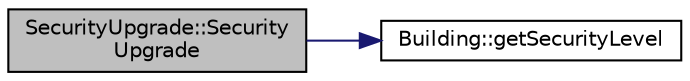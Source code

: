 digraph "SecurityUpgrade::SecurityUpgrade"
{
 // LATEX_PDF_SIZE
  edge [fontname="Helvetica",fontsize="10",labelfontname="Helvetica",labelfontsize="10"];
  node [fontname="Helvetica",fontsize="10",shape=record];
  rankdir="LR";
  Node1 [label="SecurityUpgrade::Security\lUpgrade",height=0.2,width=0.4,color="black", fillcolor="grey75", style="filled", fontcolor="black",tooltip="Constructor that initializes the security upgrade."];
  Node1 -> Node2 [color="midnightblue",fontsize="10",style="solid",fontname="Helvetica"];
  Node2 [label="Building::getSecurityLevel",height=0.2,width=0.4,color="black", fillcolor="white", style="filled",URL="$classBuilding.html#a9ff9f661da5b8d81c77131b1a295f01b",tooltip=" "];
}
